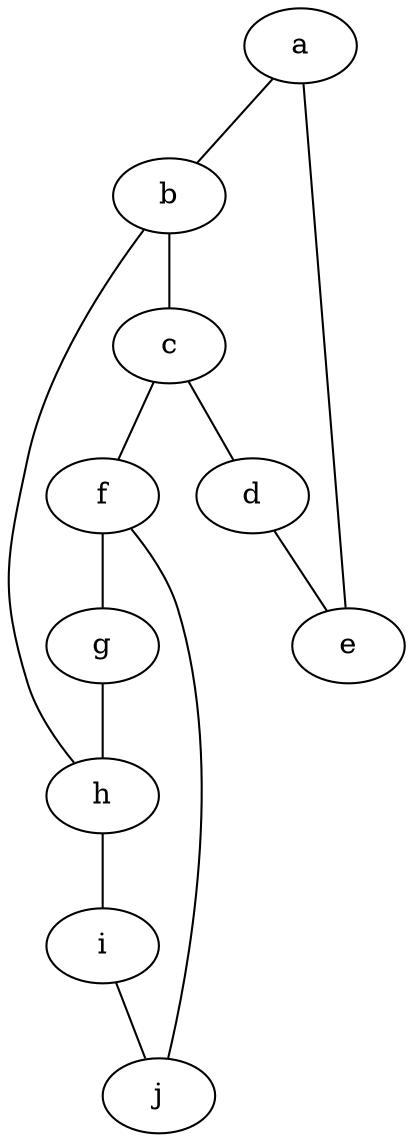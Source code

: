 graph Graph2 {
  // nós (letras)
  a; b; c; d; e; f; g; h; i; j;

  // ciclo 1 (a-b-c-d-e-a)
  a -- b;
  b -- c;
  c -- d;
  d -- e;
  e -- a;

  // ciclo 2 (f-g-h-i-j-f)
  f -- g;
  g -- h;
  h -- i;
  i -- j;
  j -- f;

  // arestas que conectam os ciclos (garante que não seja uma árvore)
  c -- f;
  b -- h;
}
